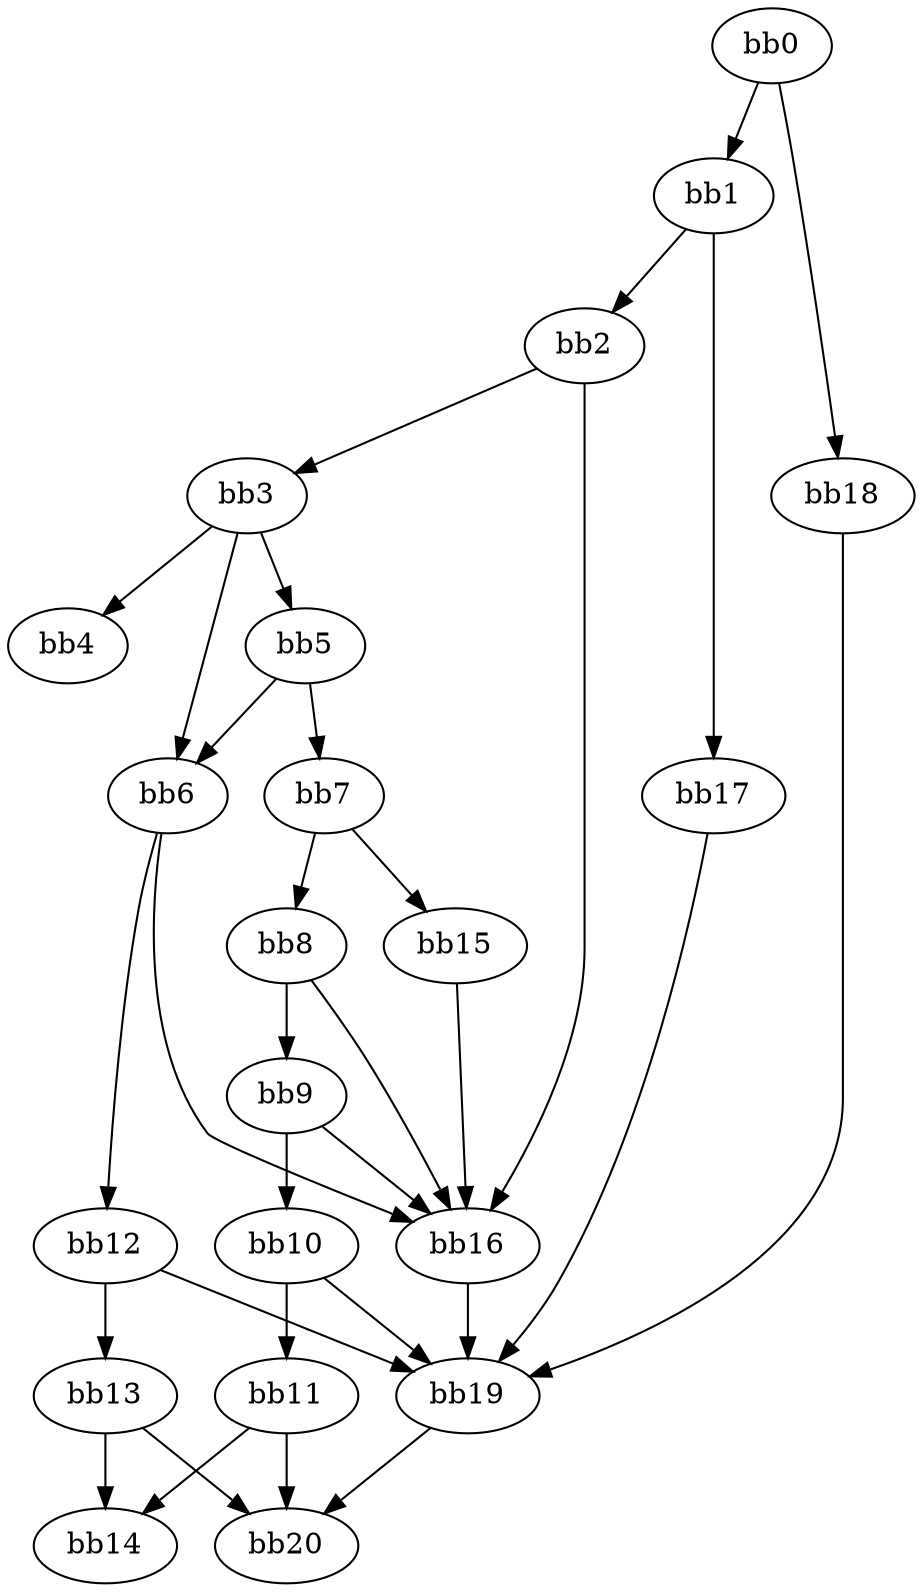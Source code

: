 digraph {
    0 [ label = "bb0\l" ]
    1 [ label = "bb1\l" ]
    2 [ label = "bb2\l" ]
    3 [ label = "bb3\l" ]
    4 [ label = "bb4\l" ]
    5 [ label = "bb5\l" ]
    6 [ label = "bb6\l" ]
    7 [ label = "bb7\l" ]
    8 [ label = "bb8\l" ]
    9 [ label = "bb9\l" ]
    10 [ label = "bb10\l" ]
    11 [ label = "bb11\l" ]
    12 [ label = "bb12\l" ]
    13 [ label = "bb13\l" ]
    14 [ label = "bb14\l" ]
    15 [ label = "bb15\l" ]
    16 [ label = "bb16\l" ]
    17 [ label = "bb17\l" ]
    18 [ label = "bb18\l" ]
    19 [ label = "bb19\l" ]
    20 [ label = "bb20\l" ]
    0 -> 1 [ ]
    0 -> 18 [ ]
    1 -> 2 [ ]
    1 -> 17 [ ]
    2 -> 3 [ ]
    2 -> 16 [ ]
    3 -> 4 [ ]
    3 -> 5 [ ]
    3 -> 6 [ ]
    5 -> 6 [ ]
    5 -> 7 [ ]
    6 -> 12 [ ]
    6 -> 16 [ ]
    7 -> 8 [ ]
    7 -> 15 [ ]
    8 -> 9 [ ]
    8 -> 16 [ ]
    9 -> 10 [ ]
    9 -> 16 [ ]
    10 -> 11 [ ]
    10 -> 19 [ ]
    11 -> 14 [ ]
    11 -> 20 [ ]
    12 -> 13 [ ]
    12 -> 19 [ ]
    13 -> 14 [ ]
    13 -> 20 [ ]
    15 -> 16 [ ]
    16 -> 19 [ ]
    17 -> 19 [ ]
    18 -> 19 [ ]
    19 -> 20 [ ]
}

